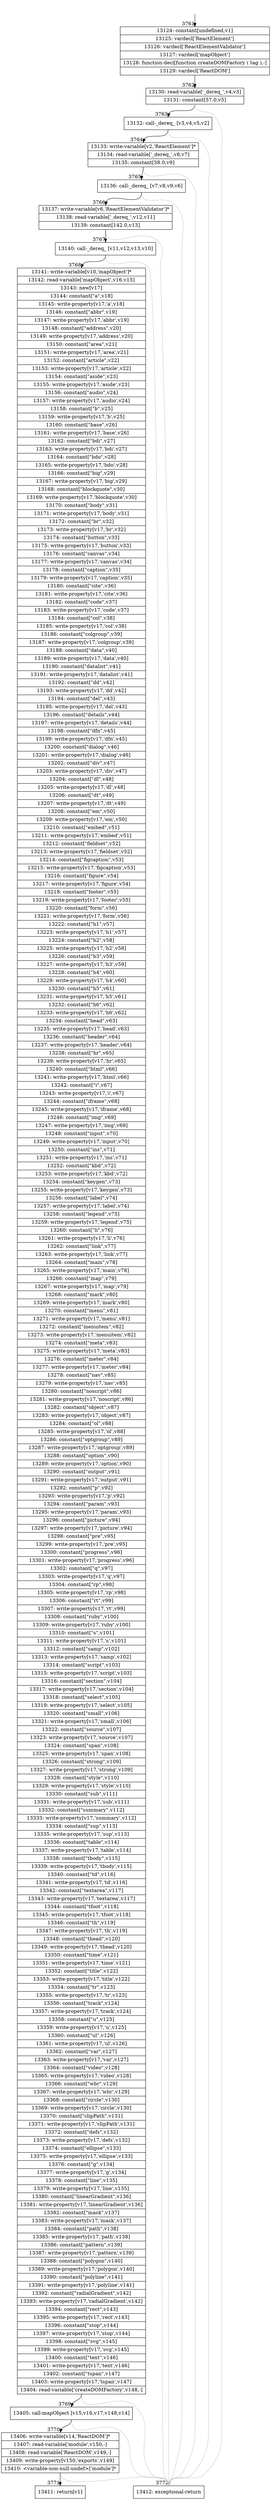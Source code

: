 digraph {
rankdir="TD"
BB_entry260[shape=none,label=""];
BB_entry260 -> BB3761 [tailport=s, headport=n, headlabel="    3761"]
BB3761 [shape=record label="{13124: constant[undefined,v1]|13125: vardecl['ReactElement']|13126: vardecl['ReactElementValidator']|13127: vardecl['mapObject']|13128: function-decl[function createDOMFactory ( tag ),-]|13129: vardecl['ReactDOM']}" ] 
BB3761 -> BB3762 [tailport=s, headport=n, headlabel="      3762"]
BB3762 [shape=record label="{13130: read-variable['_dereq_',v4,v3]|13131: constant[57.0,v5]}" ] 
BB3762 -> BB3763 [tailport=s, headport=n, headlabel="      3763"]
BB3762 -> BB3772 [tailport=s, headport=n, color=gray, headlabel="      3772"]
BB3763 [shape=record label="{13132: call-_dereq_ [v3,v4,v5,v2]}" ] 
BB3763 -> BB3764 [tailport=s, headport=n, headlabel="      3764"]
BB3763 -> BB3772 [tailport=s, headport=n, color=gray]
BB3764 [shape=record label="{13133: write-variable[v2,'ReactElement']*|13134: read-variable['_dereq_',v8,v7]|13135: constant[58.0,v9]}" ] 
BB3764 -> BB3765 [tailport=s, headport=n, headlabel="      3765"]
BB3764 -> BB3772 [tailport=s, headport=n, color=gray]
BB3765 [shape=record label="{13136: call-_dereq_ [v7,v8,v9,v6]}" ] 
BB3765 -> BB3766 [tailport=s, headport=n, headlabel="      3766"]
BB3765 -> BB3772 [tailport=s, headport=n, color=gray]
BB3766 [shape=record label="{13137: write-variable[v6,'ReactElementValidator']*|13138: read-variable['_dereq_',v12,v11]|13139: constant[142.0,v13]}" ] 
BB3766 -> BB3767 [tailport=s, headport=n, headlabel="      3767"]
BB3766 -> BB3772 [tailport=s, headport=n, color=gray]
BB3767 [shape=record label="{13140: call-_dereq_ [v11,v12,v13,v10]}" ] 
BB3767 -> BB3768 [tailport=s, headport=n, headlabel="      3768"]
BB3767 -> BB3772 [tailport=s, headport=n, color=gray]
BB3768 [shape=record label="{13141: write-variable[v10,'mapObject']*|13142: read-variable['mapObject',v16,v15]|13143: new[v17]|13144: constant[\"a\",v18]|13145: write-property[v17,'a',v18]|13146: constant[\"abbr\",v19]|13147: write-property[v17,'abbr',v19]|13148: constant[\"address\",v20]|13149: write-property[v17,'address',v20]|13150: constant[\"area\",v21]|13151: write-property[v17,'area',v21]|13152: constant[\"article\",v22]|13153: write-property[v17,'article',v22]|13154: constant[\"aside\",v23]|13155: write-property[v17,'aside',v23]|13156: constant[\"audio\",v24]|13157: write-property[v17,'audio',v24]|13158: constant[\"b\",v25]|13159: write-property[v17,'b',v25]|13160: constant[\"base\",v26]|13161: write-property[v17,'base',v26]|13162: constant[\"bdi\",v27]|13163: write-property[v17,'bdi',v27]|13164: constant[\"bdo\",v28]|13165: write-property[v17,'bdo',v28]|13166: constant[\"big\",v29]|13167: write-property[v17,'big',v29]|13168: constant[\"blockquote\",v30]|13169: write-property[v17,'blockquote',v30]|13170: constant[\"body\",v31]|13171: write-property[v17,'body',v31]|13172: constant[\"br\",v32]|13173: write-property[v17,'br',v32]|13174: constant[\"button\",v33]|13175: write-property[v17,'button',v33]|13176: constant[\"canvas\",v34]|13177: write-property[v17,'canvas',v34]|13178: constant[\"caption\",v35]|13179: write-property[v17,'caption',v35]|13180: constant[\"cite\",v36]|13181: write-property[v17,'cite',v36]|13182: constant[\"code\",v37]|13183: write-property[v17,'code',v37]|13184: constant[\"col\",v38]|13185: write-property[v17,'col',v38]|13186: constant[\"colgroup\",v39]|13187: write-property[v17,'colgroup',v39]|13188: constant[\"data\",v40]|13189: write-property[v17,'data',v40]|13190: constant[\"datalist\",v41]|13191: write-property[v17,'datalist',v41]|13192: constant[\"dd\",v42]|13193: write-property[v17,'dd',v42]|13194: constant[\"del\",v43]|13195: write-property[v17,'del',v43]|13196: constant[\"details\",v44]|13197: write-property[v17,'details',v44]|13198: constant[\"dfn\",v45]|13199: write-property[v17,'dfn',v45]|13200: constant[\"dialog\",v46]|13201: write-property[v17,'dialog',v46]|13202: constant[\"div\",v47]|13203: write-property[v17,'div',v47]|13204: constant[\"dl\",v48]|13205: write-property[v17,'dl',v48]|13206: constant[\"dt\",v49]|13207: write-property[v17,'dt',v49]|13208: constant[\"em\",v50]|13209: write-property[v17,'em',v50]|13210: constant[\"embed\",v51]|13211: write-property[v17,'embed',v51]|13212: constant[\"fieldset\",v52]|13213: write-property[v17,'fieldset',v52]|13214: constant[\"figcaption\",v53]|13215: write-property[v17,'figcaption',v53]|13216: constant[\"figure\",v54]|13217: write-property[v17,'figure',v54]|13218: constant[\"footer\",v55]|13219: write-property[v17,'footer',v55]|13220: constant[\"form\",v56]|13221: write-property[v17,'form',v56]|13222: constant[\"h1\",v57]|13223: write-property[v17,'h1',v57]|13224: constant[\"h2\",v58]|13225: write-property[v17,'h2',v58]|13226: constant[\"h3\",v59]|13227: write-property[v17,'h3',v59]|13228: constant[\"h4\",v60]|13229: write-property[v17,'h4',v60]|13230: constant[\"h5\",v61]|13231: write-property[v17,'h5',v61]|13232: constant[\"h6\",v62]|13233: write-property[v17,'h6',v62]|13234: constant[\"head\",v63]|13235: write-property[v17,'head',v63]|13236: constant[\"header\",v64]|13237: write-property[v17,'header',v64]|13238: constant[\"hr\",v65]|13239: write-property[v17,'hr',v65]|13240: constant[\"html\",v66]|13241: write-property[v17,'html',v66]|13242: constant[\"i\",v67]|13243: write-property[v17,'i',v67]|13244: constant[\"iframe\",v68]|13245: write-property[v17,'iframe',v68]|13246: constant[\"img\",v69]|13247: write-property[v17,'img',v69]|13248: constant[\"input\",v70]|13249: write-property[v17,'input',v70]|13250: constant[\"ins\",v71]|13251: write-property[v17,'ins',v71]|13252: constant[\"kbd\",v72]|13253: write-property[v17,'kbd',v72]|13254: constant[\"keygen\",v73]|13255: write-property[v17,'keygen',v73]|13256: constant[\"label\",v74]|13257: write-property[v17,'label',v74]|13258: constant[\"legend\",v75]|13259: write-property[v17,'legend',v75]|13260: constant[\"li\",v76]|13261: write-property[v17,'li',v76]|13262: constant[\"link\",v77]|13263: write-property[v17,'link',v77]|13264: constant[\"main\",v78]|13265: write-property[v17,'main',v78]|13266: constant[\"map\",v79]|13267: write-property[v17,'map',v79]|13268: constant[\"mark\",v80]|13269: write-property[v17,'mark',v80]|13270: constant[\"menu\",v81]|13271: write-property[v17,'menu',v81]|13272: constant[\"menuitem\",v82]|13273: write-property[v17,'menuitem',v82]|13274: constant[\"meta\",v83]|13275: write-property[v17,'meta',v83]|13276: constant[\"meter\",v84]|13277: write-property[v17,'meter',v84]|13278: constant[\"nav\",v85]|13279: write-property[v17,'nav',v85]|13280: constant[\"noscript\",v86]|13281: write-property[v17,'noscript',v86]|13282: constant[\"object\",v87]|13283: write-property[v17,'object',v87]|13284: constant[\"ol\",v88]|13285: write-property[v17,'ol',v88]|13286: constant[\"optgroup\",v89]|13287: write-property[v17,'optgroup',v89]|13288: constant[\"option\",v90]|13289: write-property[v17,'option',v90]|13290: constant[\"output\",v91]|13291: write-property[v17,'output',v91]|13292: constant[\"p\",v92]|13293: write-property[v17,'p',v92]|13294: constant[\"param\",v93]|13295: write-property[v17,'param',v93]|13296: constant[\"picture\",v94]|13297: write-property[v17,'picture',v94]|13298: constant[\"pre\",v95]|13299: write-property[v17,'pre',v95]|13300: constant[\"progress\",v96]|13301: write-property[v17,'progress',v96]|13302: constant[\"q\",v97]|13303: write-property[v17,'q',v97]|13304: constant[\"rp\",v98]|13305: write-property[v17,'rp',v98]|13306: constant[\"rt\",v99]|13307: write-property[v17,'rt',v99]|13308: constant[\"ruby\",v100]|13309: write-property[v17,'ruby',v100]|13310: constant[\"s\",v101]|13311: write-property[v17,'s',v101]|13312: constant[\"samp\",v102]|13313: write-property[v17,'samp',v102]|13314: constant[\"script\",v103]|13315: write-property[v17,'script',v103]|13316: constant[\"section\",v104]|13317: write-property[v17,'section',v104]|13318: constant[\"select\",v105]|13319: write-property[v17,'select',v105]|13320: constant[\"small\",v106]|13321: write-property[v17,'small',v106]|13322: constant[\"source\",v107]|13323: write-property[v17,'source',v107]|13324: constant[\"span\",v108]|13325: write-property[v17,'span',v108]|13326: constant[\"strong\",v109]|13327: write-property[v17,'strong',v109]|13328: constant[\"style\",v110]|13329: write-property[v17,'style',v110]|13330: constant[\"sub\",v111]|13331: write-property[v17,'sub',v111]|13332: constant[\"summary\",v112]|13333: write-property[v17,'summary',v112]|13334: constant[\"sup\",v113]|13335: write-property[v17,'sup',v113]|13336: constant[\"table\",v114]|13337: write-property[v17,'table',v114]|13338: constant[\"tbody\",v115]|13339: write-property[v17,'tbody',v115]|13340: constant[\"td\",v116]|13341: write-property[v17,'td',v116]|13342: constant[\"textarea\",v117]|13343: write-property[v17,'textarea',v117]|13344: constant[\"tfoot\",v118]|13345: write-property[v17,'tfoot',v118]|13346: constant[\"th\",v119]|13347: write-property[v17,'th',v119]|13348: constant[\"thead\",v120]|13349: write-property[v17,'thead',v120]|13350: constant[\"time\",v121]|13351: write-property[v17,'time',v121]|13352: constant[\"title\",v122]|13353: write-property[v17,'title',v122]|13354: constant[\"tr\",v123]|13355: write-property[v17,'tr',v123]|13356: constant[\"track\",v124]|13357: write-property[v17,'track',v124]|13358: constant[\"u\",v125]|13359: write-property[v17,'u',v125]|13360: constant[\"ul\",v126]|13361: write-property[v17,'ul',v126]|13362: constant[\"var\",v127]|13363: write-property[v17,'var',v127]|13364: constant[\"video\",v128]|13365: write-property[v17,'video',v128]|13366: constant[\"wbr\",v129]|13367: write-property[v17,'wbr',v129]|13368: constant[\"circle\",v130]|13369: write-property[v17,'circle',v130]|13370: constant[\"clipPath\",v131]|13371: write-property[v17,'clipPath',v131]|13372: constant[\"defs\",v132]|13373: write-property[v17,'defs',v132]|13374: constant[\"ellipse\",v133]|13375: write-property[v17,'ellipse',v133]|13376: constant[\"g\",v134]|13377: write-property[v17,'g',v134]|13378: constant[\"line\",v135]|13379: write-property[v17,'line',v135]|13380: constant[\"linearGradient\",v136]|13381: write-property[v17,'linearGradient',v136]|13382: constant[\"mask\",v137]|13383: write-property[v17,'mask',v137]|13384: constant[\"path\",v138]|13385: write-property[v17,'path',v138]|13386: constant[\"pattern\",v139]|13387: write-property[v17,'pattern',v139]|13388: constant[\"polygon\",v140]|13389: write-property[v17,'polygon',v140]|13390: constant[\"polyline\",v141]|13391: write-property[v17,'polyline',v141]|13392: constant[\"radialGradient\",v142]|13393: write-property[v17,'radialGradient',v142]|13394: constant[\"rect\",v143]|13395: write-property[v17,'rect',v143]|13396: constant[\"stop\",v144]|13397: write-property[v17,'stop',v144]|13398: constant[\"svg\",v145]|13399: write-property[v17,'svg',v145]|13400: constant[\"text\",v146]|13401: write-property[v17,'text',v146]|13402: constant[\"tspan\",v147]|13403: write-property[v17,'tspan',v147]|13404: read-variable['createDOMFactory',v148,-]}" ] 
BB3768 -> BB3769 [tailport=s, headport=n, headlabel="      3769"]
BB3768 -> BB3772 [tailport=s, headport=n, color=gray]
BB3769 [shape=record label="{13405: call-mapObject [v15,v16,v17,v148,v14]}" ] 
BB3769 -> BB3770 [tailport=s, headport=n, headlabel="      3770"]
BB3769 -> BB3772 [tailport=s, headport=n, color=gray]
BB3770 [shape=record label="{13406: write-variable[v14,'ReactDOM']*|13407: read-variable['module',v150,-]|13408: read-variable['ReactDOM',v149,-]|13409: write-property[v150,'exports',v149]|13410: \<variable-non-null-undef\>['module']*}" ] 
BB3770 -> BB3771 [tailport=s, headport=n, headlabel="      3771"]
BB3770 -> BB3772 [tailport=s, headport=n, color=gray]
BB3771 [shape=record label="{13411: return[v1]}" ] 
BB3772 [shape=record label="{13412: exceptional-return}" ] 
//#$~ 7382
}

